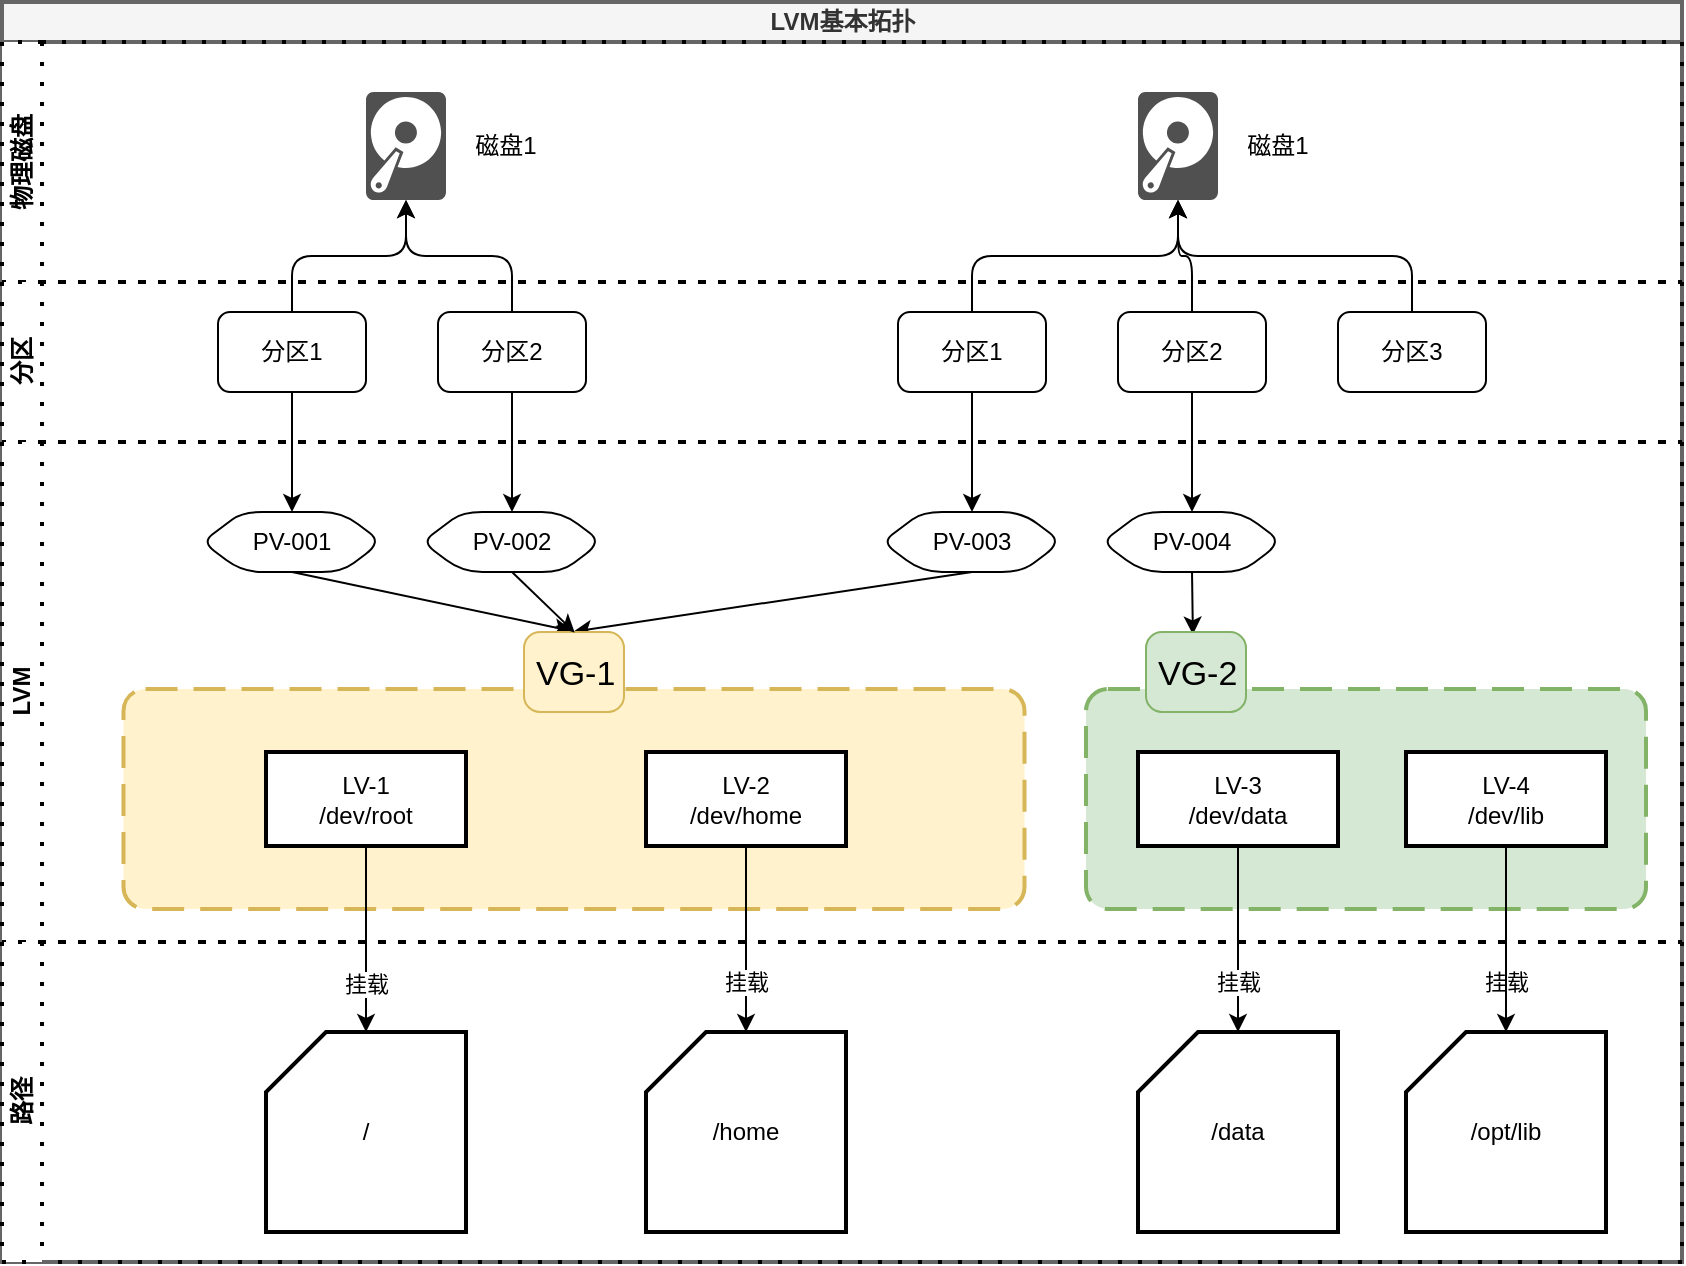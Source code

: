 <mxfile>
    <diagram id="6gmk5T5IcSks_UKA7TKm" name="Page-1">
        <mxGraphModel dx="3321" dy="726" grid="1" gridSize="10" guides="1" tooltips="1" connect="1" arrows="1" fold="1" page="1" pageScale="1" pageWidth="827" pageHeight="1169" math="0" shadow="0">
            <root>
                <mxCell id="0"/>
                <mxCell id="1" parent="0"/>
                <mxCell id="90" value="&lt;span style=&quot;&quot;&gt;LVM基本拓扑&lt;/span&gt;" style="swimlane;childLayout=stackLayout;resizeParent=1;resizeParentMax=0;horizontal=1;startSize=20;horizontalStack=0;html=1;shadow=0;sketch=0;strokeWidth=2;fillColor=#f5f5f5;fontColor=#333333;strokeColor=#666666;" vertex="1" parent="1">
                    <mxGeometry x="-1070" y="80" width="840" height="630" as="geometry"/>
                </mxCell>
                <mxCell id="95" value="物理磁盘" style="swimlane;startSize=20;horizontal=0;html=1;whiteSpace=wrap;shadow=0;sketch=0;strokeWidth=2;dashed=1;dashPattern=1 4;" vertex="1" parent="90">
                    <mxGeometry y="20" width="840" height="120" as="geometry"/>
                </mxCell>
                <mxCell id="91" value="分区" style="swimlane;startSize=20;horizontal=0;html=1;shadow=0;sketch=0;strokeWidth=2;dashed=1;dashPattern=1 4;" vertex="1" parent="90">
                    <mxGeometry y="140" width="840" height="80" as="geometry"/>
                </mxCell>
                <mxCell id="92" value="LVM" style="swimlane;startSize=20;horizontal=0;html=1;shadow=0;sketch=0;strokeWidth=2;dashed=1;dashPattern=1 4;" vertex="1" parent="90">
                    <mxGeometry y="220" width="840" height="250" as="geometry"/>
                </mxCell>
                <mxCell id="19" value="" style="group" vertex="1" connectable="0" parent="92">
                    <mxGeometry x="108" y="-175" width="204" height="150" as="geometry"/>
                </mxCell>
                <mxCell id="8" value="" style="group" vertex="1" connectable="0" parent="19">
                    <mxGeometry x="74" width="100" height="54" as="geometry"/>
                </mxCell>
                <mxCell id="4" value="" style="sketch=0;pointerEvents=1;shadow=0;dashed=0;html=1;strokeColor=none;fillColor=#505050;labelPosition=center;verticalLabelPosition=bottom;verticalAlign=top;outlineConnect=0;align=center;shape=mxgraph.office.devices.hard_disk;" vertex="1" parent="8">
                    <mxGeometry width="40" height="54" as="geometry"/>
                </mxCell>
                <mxCell id="7" value="磁盘1" style="text;html=1;strokeColor=none;fillColor=none;align=center;verticalAlign=middle;whiteSpace=wrap;rounded=0;" vertex="1" parent="8">
                    <mxGeometry x="40" y="12" width="60" height="30" as="geometry"/>
                </mxCell>
                <mxCell id="17" style="edgeStyle=orthogonalEdgeStyle;html=1;exitX=0.5;exitY=0;exitDx=0;exitDy=0;" edge="1" parent="19" source="15" target="4">
                    <mxGeometry relative="1" as="geometry"/>
                </mxCell>
                <mxCell id="15" value="分区1" style="rounded=1;whiteSpace=wrap;html=1;" vertex="1" parent="19">
                    <mxGeometry y="110" width="74" height="40" as="geometry"/>
                </mxCell>
                <mxCell id="18" style="edgeStyle=orthogonalEdgeStyle;html=1;exitX=0.5;exitY=0;exitDx=0;exitDy=0;" edge="1" parent="19" source="16" target="4">
                    <mxGeometry relative="1" as="geometry"/>
                </mxCell>
                <mxCell id="16" value="分区2" style="rounded=1;whiteSpace=wrap;html=1;" vertex="1" parent="19">
                    <mxGeometry x="110" y="110" width="74" height="40" as="geometry"/>
                </mxCell>
                <mxCell id="36" value="分区3" style="rounded=1;whiteSpace=wrap;html=1;" vertex="1" parent="92">
                    <mxGeometry x="668" y="-65" width="74" height="40" as="geometry"/>
                </mxCell>
                <mxCell id="21" value="" style="group" vertex="1" connectable="0" parent="92">
                    <mxGeometry x="568" y="-175" width="100" height="54" as="geometry"/>
                </mxCell>
                <mxCell id="22" value="" style="sketch=0;pointerEvents=1;shadow=0;dashed=0;html=1;strokeColor=none;fillColor=#505050;labelPosition=center;verticalLabelPosition=bottom;verticalAlign=top;outlineConnect=0;align=center;shape=mxgraph.office.devices.hard_disk;" vertex="1" parent="21">
                    <mxGeometry width="40" height="54" as="geometry"/>
                </mxCell>
                <mxCell id="23" value="磁盘1" style="text;html=1;strokeColor=none;fillColor=none;align=center;verticalAlign=middle;whiteSpace=wrap;rounded=0;" vertex="1" parent="21">
                    <mxGeometry x="40" y="12" width="60" height="30" as="geometry"/>
                </mxCell>
                <mxCell id="37" style="edgeStyle=orthogonalEdgeStyle;html=1;exitX=0.5;exitY=0;exitDx=0;exitDy=0;" edge="1" parent="92" source="36" target="22">
                    <mxGeometry relative="1" as="geometry"/>
                </mxCell>
                <mxCell id="24" style="edgeStyle=orthogonalEdgeStyle;html=1;exitX=0.5;exitY=0;exitDx=0;exitDy=0;" edge="1" parent="92" source="25" target="22">
                    <mxGeometry relative="1" as="geometry"/>
                </mxCell>
                <mxCell id="25" value="分区1" style="rounded=1;whiteSpace=wrap;html=1;" vertex="1" parent="92">
                    <mxGeometry x="448" y="-65" width="74" height="40" as="geometry"/>
                </mxCell>
                <mxCell id="26" style="edgeStyle=orthogonalEdgeStyle;html=1;exitX=0.5;exitY=0;exitDx=0;exitDy=0;" edge="1" parent="92" source="27" target="22">
                    <mxGeometry relative="1" as="geometry"/>
                </mxCell>
                <mxCell id="27" value="分区2" style="rounded=1;whiteSpace=wrap;html=1;" vertex="1" parent="92">
                    <mxGeometry x="558" y="-65" width="74" height="40" as="geometry"/>
                </mxCell>
                <mxCell id="96" style="edgeStyle=none;html=1;exitX=0.5;exitY=1;exitDx=0;exitDy=0;entryX=0.484;entryY=-0.011;entryDx=0;entryDy=0;entryPerimeter=0;" edge="1" parent="92" source="47" target="63">
                    <mxGeometry relative="1" as="geometry"/>
                </mxCell>
                <mxCell id="47" value="PV-001" style="shape=hexagon;perimeter=hexagonPerimeter2;whiteSpace=wrap;html=1;fixedSize=1;rounded=1;" vertex="1" parent="92">
                    <mxGeometry x="100.13" y="35" width="89.75" height="30" as="geometry"/>
                </mxCell>
                <mxCell id="48" value="" style="edgeStyle=orthogonalEdgeStyle;html=1;" edge="1" parent="92" source="15" target="47">
                    <mxGeometry relative="1" as="geometry"/>
                </mxCell>
                <mxCell id="99" style="edgeStyle=none;html=1;exitX=0.5;exitY=1;exitDx=0;exitDy=0;entryX=0.469;entryY=0.031;entryDx=0;entryDy=0;entryPerimeter=0;" edge="1" parent="92" source="54" target="66">
                    <mxGeometry relative="1" as="geometry"/>
                </mxCell>
                <mxCell id="54" value="PV-004" style="shape=hexagon;perimeter=hexagonPerimeter2;whiteSpace=wrap;html=1;fixedSize=1;rounded=1;" vertex="1" parent="92">
                    <mxGeometry x="550.13" y="35" width="89.75" height="30" as="geometry"/>
                </mxCell>
                <mxCell id="59" value="" style="edgeStyle=orthogonalEdgeStyle;html=1;" edge="1" parent="92" source="27" target="54">
                    <mxGeometry relative="1" as="geometry"/>
                </mxCell>
                <mxCell id="98" style="edgeStyle=none;html=1;exitX=0.5;exitY=1;exitDx=0;exitDy=0;entryX=0.498;entryY=-0.006;entryDx=0;entryDy=0;entryPerimeter=0;" edge="1" parent="92" source="52" target="63">
                    <mxGeometry relative="1" as="geometry"/>
                </mxCell>
                <mxCell id="52" value="PV-003" style="shape=hexagon;perimeter=hexagonPerimeter2;whiteSpace=wrap;html=1;fixedSize=1;rounded=1;" vertex="1" parent="92">
                    <mxGeometry x="440.13" y="35" width="89.75" height="30" as="geometry"/>
                </mxCell>
                <mxCell id="51" value="PV-002" style="shape=hexagon;perimeter=hexagonPerimeter2;whiteSpace=wrap;html=1;fixedSize=1;rounded=1;" vertex="1" parent="92">
                    <mxGeometry x="210.13" y="35" width="89.75" height="30" as="geometry"/>
                </mxCell>
                <mxCell id="56" style="edgeStyle=orthogonalEdgeStyle;html=1;exitX=0.5;exitY=1;exitDx=0;exitDy=0;" edge="1" parent="92" source="16" target="51">
                    <mxGeometry relative="1" as="geometry"/>
                </mxCell>
                <mxCell id="68" value="" style="rounded=1;arcSize=10;dashed=1;strokeColor=#d6b656;fillColor=#fff2cc;dashPattern=8 4;strokeWidth=2;shadow=0;sketch=0;" vertex="1" parent="92">
                    <mxGeometry x="60.75" y="123.5" width="450.5" height="110" as="geometry"/>
                </mxCell>
                <mxCell id="63" value="VG-1" style="shape=rect;strokeColor=#d6b656;fillColor=#fff2cc;strokeWidth=1;dashed=0;rounded=1;arcSize=20;fontSize=17;spacing=2;spacingTop=-2;align=left;autosize=1;spacingLeft=4;resizeWidth=0;resizeHeight=0;perimeter=none;" vertex="1" parent="92">
                    <mxGeometry x="261" y="95" width="50" height="40" as="geometry"/>
                </mxCell>
                <mxCell id="72" value="LV-1&lt;br&gt;/dev/root" style="rounded=0;whiteSpace=wrap;html=1;shadow=0;sketch=0;strokeWidth=2;" vertex="1" parent="92">
                    <mxGeometry x="132" y="155" width="100" height="47" as="geometry"/>
                </mxCell>
                <mxCell id="58" style="edgeStyle=orthogonalEdgeStyle;html=1;exitX=0.5;exitY=1;exitDx=0;exitDy=0;" edge="1" parent="92" source="25" target="52">
                    <mxGeometry relative="1" as="geometry"/>
                </mxCell>
                <mxCell id="73" value="LV-2&lt;br&gt;/dev/home" style="rounded=0;whiteSpace=wrap;html=1;shadow=0;sketch=0;strokeWidth=2;" vertex="1" parent="92">
                    <mxGeometry x="322" y="155" width="100" height="47" as="geometry"/>
                </mxCell>
                <mxCell id="74" value="" style="rounded=1;arcSize=10;dashed=1;strokeColor=#82b366;fillColor=#d5e8d4;dashPattern=8 4;strokeWidth=2;shadow=0;sketch=0;" vertex="1" parent="92">
                    <mxGeometry x="542" y="123.5" width="280" height="110" as="geometry"/>
                </mxCell>
                <mxCell id="75" value="LV-3&lt;br&gt;/dev/data" style="rounded=0;whiteSpace=wrap;html=1;shadow=0;sketch=0;strokeWidth=2;" vertex="1" parent="92">
                    <mxGeometry x="568" y="155" width="100" height="47" as="geometry"/>
                </mxCell>
                <mxCell id="76" value="LV-4&lt;br&gt;/dev/lib" style="rounded=0;whiteSpace=wrap;html=1;shadow=0;sketch=0;strokeWidth=2;" vertex="1" parent="92">
                    <mxGeometry x="702" y="155" width="100" height="47" as="geometry"/>
                </mxCell>
                <mxCell id="66" value="VG-2" style="shape=rect;strokeColor=#82b366;fillColor=#d5e8d4;strokeWidth=1;dashed=0;rounded=1;arcSize=20;fontSize=17;spacing=2;spacingTop=-2;align=left;autosize=1;spacingLeft=4;resizeWidth=0;resizeHeight=0;perimeter=none;" vertex="1" parent="92">
                    <mxGeometry x="572" y="95" width="50" height="40" as="geometry"/>
                </mxCell>
                <mxCell id="97" style="edgeStyle=none;html=1;exitX=0.5;exitY=1;exitDx=0;exitDy=0;entryX=0.507;entryY=0.006;entryDx=0;entryDy=0;entryPerimeter=0;" edge="1" parent="92" source="51" target="63">
                    <mxGeometry relative="1" as="geometry">
                        <mxPoint x="280" y="90" as="targetPoint"/>
                    </mxGeometry>
                </mxCell>
                <mxCell id="93" value="路径" style="swimlane;startSize=20;horizontal=0;html=1;shadow=0;sketch=0;strokeWidth=2;dashed=1;dashPattern=1 4;" vertex="1" parent="90">
                    <mxGeometry y="470" width="840" height="160" as="geometry"/>
                </mxCell>
                <mxCell id="77" value="/" style="shape=card;whiteSpace=wrap;html=1;shadow=0;sketch=0;strokeWidth=2;" vertex="1" parent="93">
                    <mxGeometry x="132" y="45" width="100" height="100" as="geometry"/>
                </mxCell>
                <mxCell id="78" value="/home" style="shape=card;whiteSpace=wrap;html=1;shadow=0;sketch=0;strokeWidth=2;" vertex="1" parent="93">
                    <mxGeometry x="322" y="45" width="100" height="100" as="geometry"/>
                </mxCell>
                <mxCell id="79" value="/data" style="shape=card;whiteSpace=wrap;html=1;shadow=0;sketch=0;strokeWidth=2;" vertex="1" parent="93">
                    <mxGeometry x="568" y="45" width="100" height="100" as="geometry"/>
                </mxCell>
                <mxCell id="81" value="/opt/lib" style="shape=card;whiteSpace=wrap;html=1;shadow=0;sketch=0;strokeWidth=2;" vertex="1" parent="93">
                    <mxGeometry x="702" y="45" width="100" height="100" as="geometry"/>
                </mxCell>
                <mxCell id="89" value="挂载" style="edgeLabel;html=1;align=center;verticalAlign=middle;resizable=0;points=[];" vertex="1" connectable="0" parent="93">
                    <mxGeometry x="752.0" y="20.003" as="geometry"/>
                </mxCell>
                <mxCell id="84" style="edgeStyle=none;html=1;exitX=0.5;exitY=1;exitDx=0;exitDy=0;" edge="1" parent="90" source="72" target="77">
                    <mxGeometry relative="1" as="geometry"/>
                </mxCell>
                <mxCell id="85" value="挂载" style="edgeLabel;html=1;align=center;verticalAlign=middle;resizable=0;points=[];" vertex="1" connectable="0" parent="84">
                    <mxGeometry x="0.129" relative="1" as="geometry">
                        <mxPoint y="16" as="offset"/>
                    </mxGeometry>
                </mxCell>
                <mxCell id="83" style="edgeStyle=none;html=1;exitX=0.5;exitY=1;exitDx=0;exitDy=0;" edge="1" parent="90" source="73" target="78">
                    <mxGeometry relative="1" as="geometry"/>
                </mxCell>
                <mxCell id="86" value="挂载" style="edgeLabel;html=1;align=center;verticalAlign=middle;resizable=0;points=[];" vertex="1" connectable="0" parent="83">
                    <mxGeometry x="0.14" relative="1" as="geometry">
                        <mxPoint y="15" as="offset"/>
                    </mxGeometry>
                </mxCell>
                <mxCell id="80" style="edgeStyle=none;html=1;exitX=0.5;exitY=1;exitDx=0;exitDy=0;" edge="1" parent="90" source="75" target="79">
                    <mxGeometry relative="1" as="geometry"/>
                </mxCell>
                <mxCell id="88" value="挂载" style="edgeLabel;html=1;align=center;verticalAlign=middle;resizable=0;points=[];" vertex="1" connectable="0" parent="80">
                    <mxGeometry x="0.23" y="-1" relative="1" as="geometry">
                        <mxPoint x="1" y="11" as="offset"/>
                    </mxGeometry>
                </mxCell>
                <mxCell id="82" style="edgeStyle=none;html=1;exitX=0.5;exitY=1;exitDx=0;exitDy=0;" edge="1" parent="90" source="76" target="81">
                    <mxGeometry relative="1" as="geometry"/>
                </mxCell>
            </root>
        </mxGraphModel>
    </diagram>
</mxfile>